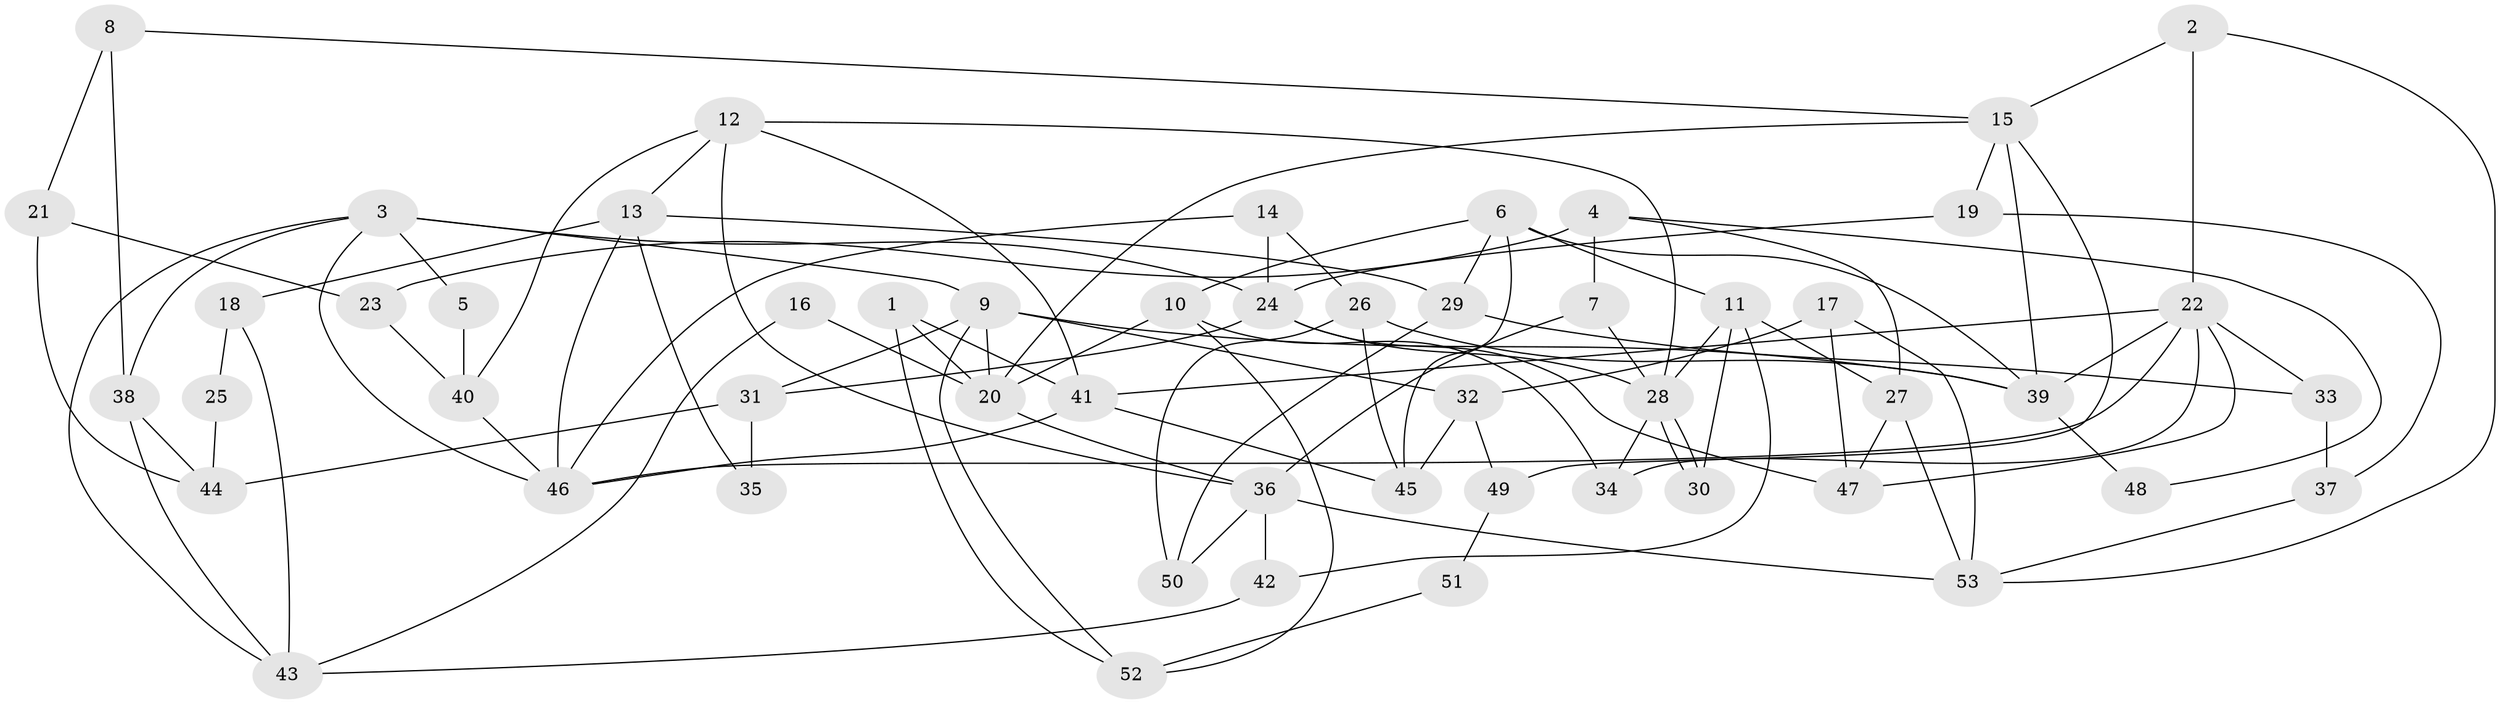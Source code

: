 // coarse degree distribution, {6: 0.125, 9: 0.125, 2: 0.09375, 3: 0.125, 5: 0.21875, 4: 0.1875, 8: 0.03125, 1: 0.03125, 7: 0.0625}
// Generated by graph-tools (version 1.1) at 2025/37/03/04/25 23:37:02]
// undirected, 53 vertices, 106 edges
graph export_dot {
  node [color=gray90,style=filled];
  1;
  2;
  3;
  4;
  5;
  6;
  7;
  8;
  9;
  10;
  11;
  12;
  13;
  14;
  15;
  16;
  17;
  18;
  19;
  20;
  21;
  22;
  23;
  24;
  25;
  26;
  27;
  28;
  29;
  30;
  31;
  32;
  33;
  34;
  35;
  36;
  37;
  38;
  39;
  40;
  41;
  42;
  43;
  44;
  45;
  46;
  47;
  48;
  49;
  50;
  51;
  52;
  53;
  1 -- 20;
  1 -- 52;
  1 -- 41;
  2 -- 53;
  2 -- 22;
  2 -- 15;
  3 -- 46;
  3 -- 24;
  3 -- 5;
  3 -- 9;
  3 -- 38;
  3 -- 43;
  4 -- 7;
  4 -- 23;
  4 -- 27;
  4 -- 48;
  5 -- 40;
  6 -- 45;
  6 -- 11;
  6 -- 10;
  6 -- 29;
  6 -- 39;
  7 -- 36;
  7 -- 28;
  8 -- 15;
  8 -- 38;
  8 -- 21;
  9 -- 39;
  9 -- 20;
  9 -- 31;
  9 -- 32;
  9 -- 52;
  10 -- 20;
  10 -- 34;
  10 -- 52;
  11 -- 28;
  11 -- 27;
  11 -- 30;
  11 -- 42;
  12 -- 28;
  12 -- 41;
  12 -- 13;
  12 -- 36;
  12 -- 40;
  13 -- 29;
  13 -- 18;
  13 -- 35;
  13 -- 46;
  14 -- 26;
  14 -- 46;
  14 -- 24;
  15 -- 39;
  15 -- 19;
  15 -- 20;
  15 -- 49;
  16 -- 20;
  16 -- 43;
  17 -- 47;
  17 -- 53;
  17 -- 32;
  18 -- 43;
  18 -- 25;
  19 -- 24;
  19 -- 37;
  20 -- 36;
  21 -- 44;
  21 -- 23;
  22 -- 39;
  22 -- 41;
  22 -- 33;
  22 -- 34;
  22 -- 46;
  22 -- 47;
  23 -- 40;
  24 -- 28;
  24 -- 31;
  24 -- 47;
  25 -- 44;
  26 -- 50;
  26 -- 45;
  26 -- 39;
  27 -- 47;
  27 -- 53;
  28 -- 30;
  28 -- 30;
  28 -- 34;
  29 -- 33;
  29 -- 50;
  31 -- 35;
  31 -- 44;
  32 -- 45;
  32 -- 49;
  33 -- 37;
  36 -- 42;
  36 -- 50;
  36 -- 53;
  37 -- 53;
  38 -- 43;
  38 -- 44;
  39 -- 48;
  40 -- 46;
  41 -- 46;
  41 -- 45;
  42 -- 43;
  49 -- 51;
  51 -- 52;
}
